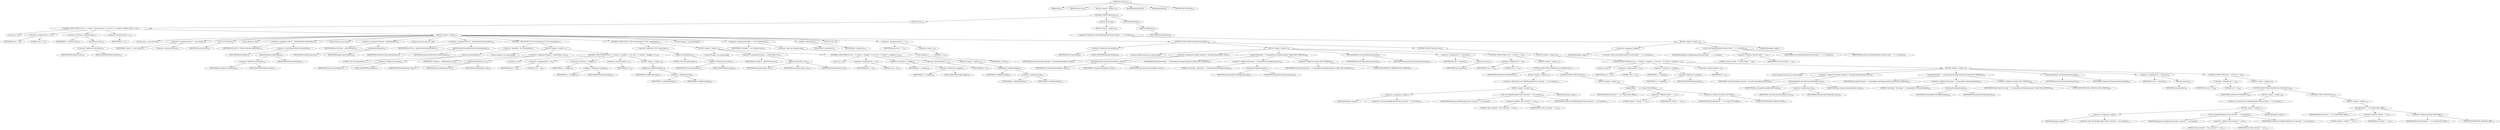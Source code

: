 digraph "runExec" {  
"139" [label = <(METHOD,runExec)<SUB>118</SUB>> ]
"10" [label = <(PARAM,this)<SUB>118</SUB>> ]
"140" [label = <(PARAM,Execute exe)<SUB>118</SUB>> ]
"141" [label = <(BLOCK,&lt;empty&gt;,&lt;empty&gt;)<SUB>118</SUB>> ]
"142" [label = <(CONTROL_STRUCTURE,try,try)<SUB>119</SUB>> ]
"143" [label = <(BLOCK,try,try)<SUB>119</SUB>> ]
"144" [label = <(CONTROL_STRUCTURE,for (int i = 0; Some(i &lt; filesets.size()); i++),for (int i = 0; Some(i &lt; filesets.size()); i++))<SUB>121</SUB>> ]
"145" [label = <(LOCAL,int i: int)> ]
"146" [label = <(&lt;operator&gt;.assignment,int i = 0)<SUB>121</SUB>> ]
"147" [label = <(IDENTIFIER,i,int i = 0)<SUB>121</SUB>> ]
"148" [label = <(LITERAL,0,int i = 0)<SUB>121</SUB>> ]
"149" [label = <(&lt;operator&gt;.lessThan,i &lt; filesets.size())<SUB>121</SUB>> ]
"150" [label = <(IDENTIFIER,i,i &lt; filesets.size())<SUB>121</SUB>> ]
"151" [label = <(size,filesets.size())<SUB>121</SUB>> ]
"152" [label = <(&lt;operator&gt;.fieldAccess,this.filesets)<SUB>121</SUB>> ]
"153" [label = <(IDENTIFIER,this,filesets.size())<SUB>121</SUB>> ]
"154" [label = <(FIELD_IDENTIFIER,filesets,filesets)<SUB>121</SUB>> ]
"155" [label = <(&lt;operator&gt;.postIncrement,i++)<SUB>121</SUB>> ]
"156" [label = <(IDENTIFIER,i,i++)<SUB>121</SUB>> ]
"157" [label = <(BLOCK,&lt;empty&gt;,&lt;empty&gt;)<SUB>121</SUB>> ]
"8" [label = <(LOCAL,Vector v: java.util.Vector)> ]
"158" [label = <(&lt;operator&gt;.assignment,Vector v = new Vector())<SUB>122</SUB>> ]
"159" [label = <(IDENTIFIER,v,Vector v = new Vector())<SUB>122</SUB>> ]
"160" [label = <(&lt;operator&gt;.alloc,new Vector())<SUB>122</SUB>> ]
"161" [label = <(&lt;init&gt;,new Vector())<SUB>122</SUB>> ]
"7" [label = <(IDENTIFIER,v,new Vector())<SUB>122</SUB>> ]
"162" [label = <(LOCAL,FileSet fs: ANY)> ]
"163" [label = <(&lt;operator&gt;.assignment,ANY fs = (FileSet) filesets.elementAt(i))<SUB>123</SUB>> ]
"164" [label = <(IDENTIFIER,fs,ANY fs = (FileSet) filesets.elementAt(i))<SUB>123</SUB>> ]
"165" [label = <(&lt;operator&gt;.cast,(FileSet) filesets.elementAt(i))<SUB>123</SUB>> ]
"166" [label = <(TYPE_REF,FileSet,FileSet)<SUB>123</SUB>> ]
"167" [label = <(elementAt,filesets.elementAt(i))<SUB>123</SUB>> ]
"168" [label = <(&lt;operator&gt;.fieldAccess,this.filesets)<SUB>123</SUB>> ]
"169" [label = <(IDENTIFIER,this,filesets.elementAt(i))<SUB>123</SUB>> ]
"170" [label = <(FIELD_IDENTIFIER,filesets,filesets)<SUB>123</SUB>> ]
"171" [label = <(IDENTIFIER,i,filesets.elementAt(i))<SUB>123</SUB>> ]
"172" [label = <(LOCAL,File base: java.io.File)> ]
"173" [label = <(&lt;operator&gt;.assignment,File base = getDir(project))<SUB>124</SUB>> ]
"174" [label = <(IDENTIFIER,base,File base = getDir(project))<SUB>124</SUB>> ]
"175" [label = <(getDir,getDir(project))<SUB>124</SUB>> ]
"176" [label = <(IDENTIFIER,fs,getDir(project))<SUB>124</SUB>> ]
"177" [label = <(IDENTIFIER,project,getDir(project))<SUB>124</SUB>> ]
"178" [label = <(LOCAL,DirectoryScanner ds: ANY)> ]
"179" [label = <(&lt;operator&gt;.assignment,ANY ds = getDirectoryScanner(project))<SUB>125</SUB>> ]
"180" [label = <(IDENTIFIER,ds,ANY ds = getDirectoryScanner(project))<SUB>125</SUB>> ]
"181" [label = <(getDirectoryScanner,getDirectoryScanner(project))<SUB>125</SUB>> ]
"182" [label = <(IDENTIFIER,fs,getDirectoryScanner(project))<SUB>125</SUB>> ]
"183" [label = <(IDENTIFIER,project,getDirectoryScanner(project))<SUB>125</SUB>> ]
"184" [label = <(CONTROL_STRUCTURE,if (!&quot;dir&quot;.equals(type)),if (!&quot;dir&quot;.equals(type)))<SUB>127</SUB>> ]
"185" [label = <(&lt;operator&gt;.logicalNot,!&quot;dir&quot;.equals(type))<SUB>127</SUB>> ]
"186" [label = <(equals,this.equals(type))<SUB>127</SUB>> ]
"187" [label = <(LITERAL,&quot;dir&quot;,this.equals(type))<SUB>127</SUB>> ]
"188" [label = <(&lt;operator&gt;.fieldAccess,this.type)<SUB>127</SUB>> ]
"189" [label = <(IDENTIFIER,this,this.equals(type))<SUB>127</SUB>> ]
"190" [label = <(FIELD_IDENTIFIER,type,type)<SUB>127</SUB>> ]
"191" [label = <(BLOCK,&lt;empty&gt;,&lt;empty&gt;)<SUB>127</SUB>> ]
"192" [label = <(LOCAL,String[] s: java.lang.String[])> ]
"193" [label = <(&lt;operator&gt;.assignment,String[] s = getFiles(base, ds))<SUB>128</SUB>> ]
"194" [label = <(IDENTIFIER,s,String[] s = getFiles(base, ds))<SUB>128</SUB>> ]
"195" [label = <(getFiles,getFiles(base, ds))<SUB>128</SUB>> ]
"9" [label = <(IDENTIFIER,this,getFiles(base, ds))<SUB>128</SUB>> ]
"196" [label = <(IDENTIFIER,base,getFiles(base, ds))<SUB>128</SUB>> ]
"197" [label = <(IDENTIFIER,ds,getFiles(base, ds))<SUB>128</SUB>> ]
"198" [label = <(CONTROL_STRUCTURE,for (int j = 0; Some(j &lt; s.length); j++),for (int j = 0; Some(j &lt; s.length); j++))<SUB>129</SUB>> ]
"199" [label = <(LOCAL,int j: int)> ]
"200" [label = <(&lt;operator&gt;.assignment,int j = 0)<SUB>129</SUB>> ]
"201" [label = <(IDENTIFIER,j,int j = 0)<SUB>129</SUB>> ]
"202" [label = <(LITERAL,0,int j = 0)<SUB>129</SUB>> ]
"203" [label = <(&lt;operator&gt;.lessThan,j &lt; s.length)<SUB>129</SUB>> ]
"204" [label = <(IDENTIFIER,j,j &lt; s.length)<SUB>129</SUB>> ]
"205" [label = <(&lt;operator&gt;.fieldAccess,s.length)<SUB>129</SUB>> ]
"206" [label = <(IDENTIFIER,s,j &lt; s.length)<SUB>129</SUB>> ]
"207" [label = <(FIELD_IDENTIFIER,length,length)<SUB>129</SUB>> ]
"208" [label = <(&lt;operator&gt;.postIncrement,j++)<SUB>129</SUB>> ]
"209" [label = <(IDENTIFIER,j,j++)<SUB>129</SUB>> ]
"210" [label = <(BLOCK,&lt;empty&gt;,&lt;empty&gt;)<SUB>129</SUB>> ]
"211" [label = <(addElement,v.addElement(s[j]))<SUB>130</SUB>> ]
"212" [label = <(IDENTIFIER,v,v.addElement(s[j]))<SUB>130</SUB>> ]
"213" [label = <(&lt;operator&gt;.indexAccess,s[j])<SUB>130</SUB>> ]
"214" [label = <(IDENTIFIER,s,v.addElement(s[j]))<SUB>130</SUB>> ]
"215" [label = <(IDENTIFIER,j,v.addElement(s[j]))<SUB>130</SUB>> ]
"216" [label = <(CONTROL_STRUCTURE,if (!&quot;file&quot;.equals(type)),if (!&quot;file&quot;.equals(type)))<SUB>134</SUB>> ]
"217" [label = <(&lt;operator&gt;.logicalNot,!&quot;file&quot;.equals(type))<SUB>134</SUB>> ]
"218" [label = <(equals,this.equals(type))<SUB>134</SUB>> ]
"219" [label = <(LITERAL,&quot;file&quot;,this.equals(type))<SUB>134</SUB>> ]
"220" [label = <(&lt;operator&gt;.fieldAccess,this.type)<SUB>134</SUB>> ]
"221" [label = <(IDENTIFIER,this,this.equals(type))<SUB>134</SUB>> ]
"222" [label = <(FIELD_IDENTIFIER,type,type)<SUB>134</SUB>> ]
"223" [label = <(BLOCK,&lt;empty&gt;,&lt;empty&gt;)<SUB>134</SUB>> ]
"224" [label = <(LOCAL,String[] s: java.lang.String[])> ]
"225" [label = <(&lt;operator&gt;.assignment,String[] s = getDirs(base, ds))<SUB>135</SUB>> ]
"226" [label = <(IDENTIFIER,s,String[] s = getDirs(base, ds))<SUB>135</SUB>> ]
"227" [label = <(getDirs,getDirs(base, ds))<SUB>135</SUB>> ]
"11" [label = <(IDENTIFIER,this,getDirs(base, ds))<SUB>135</SUB>> ]
"228" [label = <(IDENTIFIER,base,getDirs(base, ds))<SUB>135</SUB>> ]
"229" [label = <(IDENTIFIER,ds,getDirs(base, ds))<SUB>135</SUB>> ]
"230" [label = <(CONTROL_STRUCTURE,for (int j = 0; Some(j &lt; s.length); j++),for (int j = 0; Some(j &lt; s.length); j++))<SUB>136</SUB>> ]
"231" [label = <(LOCAL,int j: int)> ]
"232" [label = <(&lt;operator&gt;.assignment,int j = 0)<SUB>136</SUB>> ]
"233" [label = <(IDENTIFIER,j,int j = 0)<SUB>136</SUB>> ]
"234" [label = <(LITERAL,0,int j = 0)<SUB>136</SUB>> ]
"235" [label = <(&lt;operator&gt;.lessThan,j &lt; s.length)<SUB>136</SUB>> ]
"236" [label = <(IDENTIFIER,j,j &lt; s.length)<SUB>136</SUB>> ]
"237" [label = <(&lt;operator&gt;.fieldAccess,s.length)<SUB>136</SUB>> ]
"238" [label = <(IDENTIFIER,s,j &lt; s.length)<SUB>136</SUB>> ]
"239" [label = <(FIELD_IDENTIFIER,length,length)<SUB>136</SUB>> ]
"240" [label = <(&lt;operator&gt;.postIncrement,j++)<SUB>136</SUB>> ]
"241" [label = <(IDENTIFIER,j,j++)<SUB>136</SUB>> ]
"242" [label = <(BLOCK,&lt;empty&gt;,&lt;empty&gt;)<SUB>136</SUB>> ]
"243" [label = <(addElement,v.addElement(s[j]))<SUB>137</SUB>> ]
"244" [label = <(IDENTIFIER,v,v.addElement(s[j]))<SUB>137</SUB>> ]
"245" [label = <(&lt;operator&gt;.indexAccess,s[j])<SUB>137</SUB>> ]
"246" [label = <(IDENTIFIER,s,v.addElement(s[j]))<SUB>137</SUB>> ]
"247" [label = <(IDENTIFIER,j,v.addElement(s[j]))<SUB>137</SUB>> ]
"248" [label = <(LOCAL,String[] s: java.lang.String[])> ]
"249" [label = <(&lt;operator&gt;.assignment,String[] s = new String[v.size()])<SUB>141</SUB>> ]
"250" [label = <(IDENTIFIER,s,String[] s = new String[v.size()])<SUB>141</SUB>> ]
"251" [label = <(&lt;operator&gt;.alloc,new String[v.size()])> ]
"252" [label = <(size,v.size())<SUB>141</SUB>> ]
"253" [label = <(IDENTIFIER,v,v.size())<SUB>141</SUB>> ]
"254" [label = <(copyInto,v.copyInto(s))<SUB>142</SUB>> ]
"255" [label = <(IDENTIFIER,v,v.copyInto(s))<SUB>142</SUB>> ]
"256" [label = <(IDENTIFIER,s,v.copyInto(s))<SUB>142</SUB>> ]
"257" [label = <(LOCAL,int err: int)> ]
"258" [label = <(&lt;operator&gt;.assignment,int err = -1)<SUB>144</SUB>> ]
"259" [label = <(IDENTIFIER,err,int err = -1)<SUB>144</SUB>> ]
"260" [label = <(&lt;operator&gt;.minus,-1)<SUB>144</SUB>> ]
"261" [label = <(LITERAL,1,-1)<SUB>144</SUB>> ]
"262" [label = <(CONTROL_STRUCTURE,if (parallel),if (parallel))<SUB>146</SUB>> ]
"263" [label = <(&lt;operator&gt;.fieldAccess,this.parallel)<SUB>146</SUB>> ]
"264" [label = <(IDENTIFIER,this,if (parallel))<SUB>146</SUB>> ]
"265" [label = <(FIELD_IDENTIFIER,parallel,parallel)<SUB>146</SUB>> ]
"266" [label = <(BLOCK,&lt;empty&gt;,&lt;empty&gt;)<SUB>146</SUB>> ]
"267" [label = <(LOCAL,String[] command: java.lang.String[])> ]
"268" [label = <(&lt;operator&gt;.assignment,String[] command = this.getCommandline(s, base))<SUB>147</SUB>> ]
"269" [label = <(IDENTIFIER,command,String[] command = this.getCommandline(s, base))<SUB>147</SUB>> ]
"270" [label = <(getCommandline,this.getCommandline(s, base))<SUB>147</SUB>> ]
"12" [label = <(IDENTIFIER,this,this.getCommandline(s, base))<SUB>147</SUB>> ]
"271" [label = <(IDENTIFIER,s,this.getCommandline(s, base))<SUB>147</SUB>> ]
"272" [label = <(IDENTIFIER,base,this.getCommandline(s, base))<SUB>147</SUB>> ]
"273" [label = <(log,log(&quot;Executing &quot; + Commandline.toString(command), Project.MSG_VERBOSE))<SUB>148</SUB>> ]
"13" [label = <(IDENTIFIER,this,log(&quot;Executing &quot; + Commandline.toString(command), Project.MSG_VERBOSE))<SUB>148</SUB>> ]
"274" [label = <(&lt;operator&gt;.addition,&quot;Executing &quot; + Commandline.toString(command))<SUB>148</SUB>> ]
"275" [label = <(LITERAL,&quot;Executing &quot;,&quot;Executing &quot; + Commandline.toString(command))<SUB>148</SUB>> ]
"276" [label = <(toString,toString(command))<SUB>148</SUB>> ]
"277" [label = <(IDENTIFIER,Commandline,toString(command))<SUB>148</SUB>> ]
"278" [label = <(IDENTIFIER,command,toString(command))<SUB>148</SUB>> ]
"279" [label = <(&lt;operator&gt;.fieldAccess,Project.MSG_VERBOSE)<SUB>149</SUB>> ]
"280" [label = <(IDENTIFIER,Project,log(&quot;Executing &quot; + Commandline.toString(command), Project.MSG_VERBOSE))<SUB>149</SUB>> ]
"281" [label = <(FIELD_IDENTIFIER,MSG_VERBOSE,MSG_VERBOSE)<SUB>149</SUB>> ]
"282" [label = <(setCommandline,setCommandline(command))<SUB>150</SUB>> ]
"283" [label = <(IDENTIFIER,exe,setCommandline(command))<SUB>150</SUB>> ]
"284" [label = <(IDENTIFIER,command,setCommandline(command))<SUB>150</SUB>> ]
"285" [label = <(&lt;operator&gt;.assignment,err = execute())<SUB>151</SUB>> ]
"286" [label = <(IDENTIFIER,err,err = execute())<SUB>151</SUB>> ]
"287" [label = <(execute,execute())<SUB>151</SUB>> ]
"288" [label = <(IDENTIFIER,exe,execute())<SUB>151</SUB>> ]
"289" [label = <(CONTROL_STRUCTURE,if (err != 0),if (err != 0))<SUB>152</SUB>> ]
"290" [label = <(&lt;operator&gt;.notEquals,err != 0)<SUB>152</SUB>> ]
"291" [label = <(IDENTIFIER,err,err != 0)<SUB>152</SUB>> ]
"292" [label = <(LITERAL,0,err != 0)<SUB>152</SUB>> ]
"293" [label = <(BLOCK,&lt;empty&gt;,&lt;empty&gt;)<SUB>152</SUB>> ]
"294" [label = <(CONTROL_STRUCTURE,if (failOnError),if (failOnError))<SUB>153</SUB>> ]
"295" [label = <(IDENTIFIER,failOnError,if (failOnError))<SUB>153</SUB>> ]
"296" [label = <(BLOCK,&lt;empty&gt;,&lt;empty&gt;)<SUB>153</SUB>> ]
"297" [label = <(&lt;operator&gt;.throw,throw new BuildException(&quot;Exec returned: &quot; + err, location);)<SUB>154</SUB>> ]
"298" [label = <(BLOCK,&lt;empty&gt;,&lt;empty&gt;)<SUB>154</SUB>> ]
"299" [label = <(&lt;operator&gt;.assignment,&lt;empty&gt;)> ]
"300" [label = <(IDENTIFIER,$obj4,&lt;empty&gt;)> ]
"301" [label = <(&lt;operator&gt;.alloc,new BuildException(&quot;Exec returned: &quot; + err, location))<SUB>154</SUB>> ]
"302" [label = <(&lt;init&gt;,new BuildException(&quot;Exec returned: &quot; + err, location))<SUB>154</SUB>> ]
"303" [label = <(IDENTIFIER,$obj4,new BuildException(&quot;Exec returned: &quot; + err, location))> ]
"304" [label = <(&lt;operator&gt;.addition,&quot;Exec returned: &quot; + err)<SUB>154</SUB>> ]
"305" [label = <(LITERAL,&quot;Exec returned: &quot;,&quot;Exec returned: &quot; + err)<SUB>154</SUB>> ]
"306" [label = <(IDENTIFIER,err,&quot;Exec returned: &quot; + err)<SUB>154</SUB>> ]
"307" [label = <(IDENTIFIER,location,new BuildException(&quot;Exec returned: &quot; + err, location))<SUB>155</SUB>> ]
"308" [label = <(IDENTIFIER,$obj4,&lt;empty&gt;)> ]
"309" [label = <(CONTROL_STRUCTURE,else,else)<SUB>156</SUB>> ]
"310" [label = <(BLOCK,&lt;empty&gt;,&lt;empty&gt;)<SUB>156</SUB>> ]
"311" [label = <(log,log(&quot;Result: &quot; + err, Project.MSG_ERR))<SUB>157</SUB>> ]
"14" [label = <(IDENTIFIER,this,log(&quot;Result: &quot; + err, Project.MSG_ERR))<SUB>157</SUB>> ]
"312" [label = <(&lt;operator&gt;.addition,&quot;Result: &quot; + err)<SUB>157</SUB>> ]
"313" [label = <(LITERAL,&quot;Result: &quot;,&quot;Result: &quot; + err)<SUB>157</SUB>> ]
"314" [label = <(IDENTIFIER,err,&quot;Result: &quot; + err)<SUB>157</SUB>> ]
"315" [label = <(&lt;operator&gt;.fieldAccess,Project.MSG_ERR)<SUB>157</SUB>> ]
"316" [label = <(IDENTIFIER,Project,log(&quot;Result: &quot; + err, Project.MSG_ERR))<SUB>157</SUB>> ]
"317" [label = <(FIELD_IDENTIFIER,MSG_ERR,MSG_ERR)<SUB>157</SUB>> ]
"318" [label = <(CONTROL_STRUCTURE,else,else)<SUB>161</SUB>> ]
"319" [label = <(BLOCK,&lt;empty&gt;,&lt;empty&gt;)<SUB>161</SUB>> ]
"320" [label = <(CONTROL_STRUCTURE,for (int j = 0; Some(j &lt; s.length); j++),for (int j = 0; Some(j &lt; s.length); j++))<SUB>162</SUB>> ]
"321" [label = <(LOCAL,int j: int)> ]
"322" [label = <(&lt;operator&gt;.assignment,int j = 0)<SUB>162</SUB>> ]
"323" [label = <(IDENTIFIER,j,int j = 0)<SUB>162</SUB>> ]
"324" [label = <(LITERAL,0,int j = 0)<SUB>162</SUB>> ]
"325" [label = <(&lt;operator&gt;.lessThan,j &lt; s.length)<SUB>162</SUB>> ]
"326" [label = <(IDENTIFIER,j,j &lt; s.length)<SUB>162</SUB>> ]
"327" [label = <(&lt;operator&gt;.fieldAccess,s.length)<SUB>162</SUB>> ]
"328" [label = <(IDENTIFIER,s,j &lt; s.length)<SUB>162</SUB>> ]
"329" [label = <(FIELD_IDENTIFIER,length,length)<SUB>162</SUB>> ]
"330" [label = <(&lt;operator&gt;.postIncrement,j++)<SUB>162</SUB>> ]
"331" [label = <(IDENTIFIER,j,j++)<SUB>162</SUB>> ]
"332" [label = <(BLOCK,&lt;empty&gt;,&lt;empty&gt;)<SUB>162</SUB>> ]
"333" [label = <(LOCAL,String[] command: java.lang.String[])> ]
"334" [label = <(&lt;operator&gt;.assignment,String[] command = this.getCommandline(s[j], base))<SUB>163</SUB>> ]
"335" [label = <(IDENTIFIER,command,String[] command = this.getCommandline(s[j], base))<SUB>163</SUB>> ]
"336" [label = <(getCommandline,this.getCommandline(s[j], base))<SUB>163</SUB>> ]
"15" [label = <(IDENTIFIER,this,this.getCommandline(s[j], base))<SUB>163</SUB>> ]
"337" [label = <(&lt;operator&gt;.indexAccess,s[j])<SUB>163</SUB>> ]
"338" [label = <(IDENTIFIER,s,this.getCommandline(s[j], base))<SUB>163</SUB>> ]
"339" [label = <(IDENTIFIER,j,this.getCommandline(s[j], base))<SUB>163</SUB>> ]
"340" [label = <(IDENTIFIER,base,this.getCommandline(s[j], base))<SUB>163</SUB>> ]
"341" [label = <(log,log(&quot;Executing &quot; + Commandline.toString(command), Project.MSG_VERBOSE))<SUB>164</SUB>> ]
"16" [label = <(IDENTIFIER,this,log(&quot;Executing &quot; + Commandline.toString(command), Project.MSG_VERBOSE))<SUB>164</SUB>> ]
"342" [label = <(&lt;operator&gt;.addition,&quot;Executing &quot; + Commandline.toString(command))<SUB>164</SUB>> ]
"343" [label = <(LITERAL,&quot;Executing &quot;,&quot;Executing &quot; + Commandline.toString(command))<SUB>164</SUB>> ]
"344" [label = <(toString,toString(command))<SUB>164</SUB>> ]
"345" [label = <(IDENTIFIER,Commandline,toString(command))<SUB>164</SUB>> ]
"346" [label = <(IDENTIFIER,command,toString(command))<SUB>164</SUB>> ]
"347" [label = <(&lt;operator&gt;.fieldAccess,Project.MSG_VERBOSE)<SUB>165</SUB>> ]
"348" [label = <(IDENTIFIER,Project,log(&quot;Executing &quot; + Commandline.toString(command), Project.MSG_VERBOSE))<SUB>165</SUB>> ]
"349" [label = <(FIELD_IDENTIFIER,MSG_VERBOSE,MSG_VERBOSE)<SUB>165</SUB>> ]
"350" [label = <(setCommandline,setCommandline(command))<SUB>166</SUB>> ]
"351" [label = <(IDENTIFIER,exe,setCommandline(command))<SUB>166</SUB>> ]
"352" [label = <(IDENTIFIER,command,setCommandline(command))<SUB>166</SUB>> ]
"353" [label = <(&lt;operator&gt;.assignment,err = execute())<SUB>167</SUB>> ]
"354" [label = <(IDENTIFIER,err,err = execute())<SUB>167</SUB>> ]
"355" [label = <(execute,execute())<SUB>167</SUB>> ]
"356" [label = <(IDENTIFIER,exe,execute())<SUB>167</SUB>> ]
"357" [label = <(CONTROL_STRUCTURE,if (err != 0),if (err != 0))<SUB>168</SUB>> ]
"358" [label = <(&lt;operator&gt;.notEquals,err != 0)<SUB>168</SUB>> ]
"359" [label = <(IDENTIFIER,err,err != 0)<SUB>168</SUB>> ]
"360" [label = <(LITERAL,0,err != 0)<SUB>168</SUB>> ]
"361" [label = <(BLOCK,&lt;empty&gt;,&lt;empty&gt;)<SUB>168</SUB>> ]
"362" [label = <(CONTROL_STRUCTURE,if (failOnError),if (failOnError))<SUB>169</SUB>> ]
"363" [label = <(IDENTIFIER,failOnError,if (failOnError))<SUB>169</SUB>> ]
"364" [label = <(BLOCK,&lt;empty&gt;,&lt;empty&gt;)<SUB>169</SUB>> ]
"365" [label = <(&lt;operator&gt;.throw,throw new BuildException(&quot;Exec returned: &quot; + err, location);)<SUB>170</SUB>> ]
"366" [label = <(BLOCK,&lt;empty&gt;,&lt;empty&gt;)<SUB>170</SUB>> ]
"367" [label = <(&lt;operator&gt;.assignment,&lt;empty&gt;)> ]
"368" [label = <(IDENTIFIER,$obj5,&lt;empty&gt;)> ]
"369" [label = <(&lt;operator&gt;.alloc,new BuildException(&quot;Exec returned: &quot; + err, location))<SUB>170</SUB>> ]
"370" [label = <(&lt;init&gt;,new BuildException(&quot;Exec returned: &quot; + err, location))<SUB>170</SUB>> ]
"371" [label = <(IDENTIFIER,$obj5,new BuildException(&quot;Exec returned: &quot; + err, location))> ]
"372" [label = <(&lt;operator&gt;.addition,&quot;Exec returned: &quot; + err)<SUB>170</SUB>> ]
"373" [label = <(LITERAL,&quot;Exec returned: &quot;,&quot;Exec returned: &quot; + err)<SUB>170</SUB>> ]
"374" [label = <(IDENTIFIER,err,&quot;Exec returned: &quot; + err)<SUB>170</SUB>> ]
"375" [label = <(IDENTIFIER,location,new BuildException(&quot;Exec returned: &quot; + err, location))<SUB>171</SUB>> ]
"376" [label = <(IDENTIFIER,$obj5,&lt;empty&gt;)> ]
"377" [label = <(CONTROL_STRUCTURE,else,else)<SUB>172</SUB>> ]
"378" [label = <(BLOCK,&lt;empty&gt;,&lt;empty&gt;)<SUB>172</SUB>> ]
"379" [label = <(log,log(&quot;Result: &quot; + err, Project.MSG_ERR))<SUB>173</SUB>> ]
"17" [label = <(IDENTIFIER,this,log(&quot;Result: &quot; + err, Project.MSG_ERR))<SUB>173</SUB>> ]
"380" [label = <(&lt;operator&gt;.addition,&quot;Result: &quot; + err)<SUB>173</SUB>> ]
"381" [label = <(LITERAL,&quot;Result: &quot;,&quot;Result: &quot; + err)<SUB>173</SUB>> ]
"382" [label = <(IDENTIFIER,err,&quot;Result: &quot; + err)<SUB>173</SUB>> ]
"383" [label = <(&lt;operator&gt;.fieldAccess,Project.MSG_ERR)<SUB>173</SUB>> ]
"384" [label = <(IDENTIFIER,Project,log(&quot;Result: &quot; + err, Project.MSG_ERR))<SUB>173</SUB>> ]
"385" [label = <(FIELD_IDENTIFIER,MSG_ERR,MSG_ERR)<SUB>173</SUB>> ]
"386" [label = <(BLOCK,catch,catch)> ]
"387" [label = <(BLOCK,&lt;empty&gt;,&lt;empty&gt;)<SUB>180</SUB>> ]
"388" [label = <(&lt;operator&gt;.throw,throw new BuildException(&quot;Execute failed: &quot; + e, e, location);)<SUB>181</SUB>> ]
"389" [label = <(BLOCK,&lt;empty&gt;,&lt;empty&gt;)<SUB>181</SUB>> ]
"390" [label = <(&lt;operator&gt;.assignment,&lt;empty&gt;)> ]
"391" [label = <(IDENTIFIER,$obj6,&lt;empty&gt;)> ]
"392" [label = <(&lt;operator&gt;.alloc,new BuildException(&quot;Execute failed: &quot; + e, e, location))<SUB>181</SUB>> ]
"393" [label = <(&lt;init&gt;,new BuildException(&quot;Execute failed: &quot; + e, e, location))<SUB>181</SUB>> ]
"394" [label = <(IDENTIFIER,$obj6,new BuildException(&quot;Execute failed: &quot; + e, e, location))> ]
"395" [label = <(&lt;operator&gt;.addition,&quot;Execute failed: &quot; + e)<SUB>181</SUB>> ]
"396" [label = <(LITERAL,&quot;Execute failed: &quot;,&quot;Execute failed: &quot; + e)<SUB>181</SUB>> ]
"397" [label = <(IDENTIFIER,e,&quot;Execute failed: &quot; + e)<SUB>181</SUB>> ]
"398" [label = <(IDENTIFIER,e,new BuildException(&quot;Execute failed: &quot; + e, e, location))<SUB>181</SUB>> ]
"399" [label = <(IDENTIFIER,location,new BuildException(&quot;Execute failed: &quot; + e, e, location))<SUB>181</SUB>> ]
"400" [label = <(IDENTIFIER,$obj6,&lt;empty&gt;)> ]
"401" [label = <(BLOCK,finally,finally)<SUB>182</SUB>> ]
"402" [label = <(logFlush,logFlush())<SUB>184</SUB>> ]
"18" [label = <(IDENTIFIER,this,logFlush())<SUB>184</SUB>> ]
"403" [label = <(MODIFIER,PROTECTED)> ]
"404" [label = <(MODIFIER,VIRTUAL)> ]
"405" [label = <(METHOD_RETURN,void)<SUB>118</SUB>> ]
  "139" -> "10" 
  "139" -> "140" 
  "139" -> "141" 
  "139" -> "403" 
  "139" -> "404" 
  "139" -> "405" 
  "141" -> "142" 
  "142" -> "143" 
  "142" -> "386" 
  "142" -> "401" 
  "143" -> "144" 
  "144" -> "145" 
  "144" -> "146" 
  "144" -> "149" 
  "144" -> "155" 
  "144" -> "157" 
  "146" -> "147" 
  "146" -> "148" 
  "149" -> "150" 
  "149" -> "151" 
  "151" -> "152" 
  "152" -> "153" 
  "152" -> "154" 
  "155" -> "156" 
  "157" -> "8" 
  "157" -> "158" 
  "157" -> "161" 
  "157" -> "162" 
  "157" -> "163" 
  "157" -> "172" 
  "157" -> "173" 
  "157" -> "178" 
  "157" -> "179" 
  "157" -> "184" 
  "157" -> "216" 
  "157" -> "248" 
  "157" -> "249" 
  "157" -> "254" 
  "157" -> "257" 
  "157" -> "258" 
  "157" -> "262" 
  "158" -> "159" 
  "158" -> "160" 
  "161" -> "7" 
  "163" -> "164" 
  "163" -> "165" 
  "165" -> "166" 
  "165" -> "167" 
  "167" -> "168" 
  "167" -> "171" 
  "168" -> "169" 
  "168" -> "170" 
  "173" -> "174" 
  "173" -> "175" 
  "175" -> "176" 
  "175" -> "177" 
  "179" -> "180" 
  "179" -> "181" 
  "181" -> "182" 
  "181" -> "183" 
  "184" -> "185" 
  "184" -> "191" 
  "185" -> "186" 
  "186" -> "187" 
  "186" -> "188" 
  "188" -> "189" 
  "188" -> "190" 
  "191" -> "192" 
  "191" -> "193" 
  "191" -> "198" 
  "193" -> "194" 
  "193" -> "195" 
  "195" -> "9" 
  "195" -> "196" 
  "195" -> "197" 
  "198" -> "199" 
  "198" -> "200" 
  "198" -> "203" 
  "198" -> "208" 
  "198" -> "210" 
  "200" -> "201" 
  "200" -> "202" 
  "203" -> "204" 
  "203" -> "205" 
  "205" -> "206" 
  "205" -> "207" 
  "208" -> "209" 
  "210" -> "211" 
  "211" -> "212" 
  "211" -> "213" 
  "213" -> "214" 
  "213" -> "215" 
  "216" -> "217" 
  "216" -> "223" 
  "217" -> "218" 
  "218" -> "219" 
  "218" -> "220" 
  "220" -> "221" 
  "220" -> "222" 
  "223" -> "224" 
  "223" -> "225" 
  "223" -> "230" 
  "225" -> "226" 
  "225" -> "227" 
  "227" -> "11" 
  "227" -> "228" 
  "227" -> "229" 
  "230" -> "231" 
  "230" -> "232" 
  "230" -> "235" 
  "230" -> "240" 
  "230" -> "242" 
  "232" -> "233" 
  "232" -> "234" 
  "235" -> "236" 
  "235" -> "237" 
  "237" -> "238" 
  "237" -> "239" 
  "240" -> "241" 
  "242" -> "243" 
  "243" -> "244" 
  "243" -> "245" 
  "245" -> "246" 
  "245" -> "247" 
  "249" -> "250" 
  "249" -> "251" 
  "251" -> "252" 
  "252" -> "253" 
  "254" -> "255" 
  "254" -> "256" 
  "258" -> "259" 
  "258" -> "260" 
  "260" -> "261" 
  "262" -> "263" 
  "262" -> "266" 
  "262" -> "318" 
  "263" -> "264" 
  "263" -> "265" 
  "266" -> "267" 
  "266" -> "268" 
  "266" -> "273" 
  "266" -> "282" 
  "266" -> "285" 
  "266" -> "289" 
  "268" -> "269" 
  "268" -> "270" 
  "270" -> "12" 
  "270" -> "271" 
  "270" -> "272" 
  "273" -> "13" 
  "273" -> "274" 
  "273" -> "279" 
  "274" -> "275" 
  "274" -> "276" 
  "276" -> "277" 
  "276" -> "278" 
  "279" -> "280" 
  "279" -> "281" 
  "282" -> "283" 
  "282" -> "284" 
  "285" -> "286" 
  "285" -> "287" 
  "287" -> "288" 
  "289" -> "290" 
  "289" -> "293" 
  "290" -> "291" 
  "290" -> "292" 
  "293" -> "294" 
  "294" -> "295" 
  "294" -> "296" 
  "294" -> "309" 
  "296" -> "297" 
  "297" -> "298" 
  "298" -> "299" 
  "298" -> "302" 
  "298" -> "308" 
  "299" -> "300" 
  "299" -> "301" 
  "302" -> "303" 
  "302" -> "304" 
  "302" -> "307" 
  "304" -> "305" 
  "304" -> "306" 
  "309" -> "310" 
  "310" -> "311" 
  "311" -> "14" 
  "311" -> "312" 
  "311" -> "315" 
  "312" -> "313" 
  "312" -> "314" 
  "315" -> "316" 
  "315" -> "317" 
  "318" -> "319" 
  "319" -> "320" 
  "320" -> "321" 
  "320" -> "322" 
  "320" -> "325" 
  "320" -> "330" 
  "320" -> "332" 
  "322" -> "323" 
  "322" -> "324" 
  "325" -> "326" 
  "325" -> "327" 
  "327" -> "328" 
  "327" -> "329" 
  "330" -> "331" 
  "332" -> "333" 
  "332" -> "334" 
  "332" -> "341" 
  "332" -> "350" 
  "332" -> "353" 
  "332" -> "357" 
  "334" -> "335" 
  "334" -> "336" 
  "336" -> "15" 
  "336" -> "337" 
  "336" -> "340" 
  "337" -> "338" 
  "337" -> "339" 
  "341" -> "16" 
  "341" -> "342" 
  "341" -> "347" 
  "342" -> "343" 
  "342" -> "344" 
  "344" -> "345" 
  "344" -> "346" 
  "347" -> "348" 
  "347" -> "349" 
  "350" -> "351" 
  "350" -> "352" 
  "353" -> "354" 
  "353" -> "355" 
  "355" -> "356" 
  "357" -> "358" 
  "357" -> "361" 
  "358" -> "359" 
  "358" -> "360" 
  "361" -> "362" 
  "362" -> "363" 
  "362" -> "364" 
  "362" -> "377" 
  "364" -> "365" 
  "365" -> "366" 
  "366" -> "367" 
  "366" -> "370" 
  "366" -> "376" 
  "367" -> "368" 
  "367" -> "369" 
  "370" -> "371" 
  "370" -> "372" 
  "370" -> "375" 
  "372" -> "373" 
  "372" -> "374" 
  "377" -> "378" 
  "378" -> "379" 
  "379" -> "17" 
  "379" -> "380" 
  "379" -> "383" 
  "380" -> "381" 
  "380" -> "382" 
  "383" -> "384" 
  "383" -> "385" 
  "386" -> "387" 
  "387" -> "388" 
  "388" -> "389" 
  "389" -> "390" 
  "389" -> "393" 
  "389" -> "400" 
  "390" -> "391" 
  "390" -> "392" 
  "393" -> "394" 
  "393" -> "395" 
  "393" -> "398" 
  "393" -> "399" 
  "395" -> "396" 
  "395" -> "397" 
  "401" -> "402" 
  "402" -> "18" 
}
